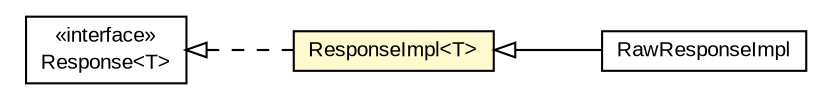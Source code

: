 #!/usr/local/bin/dot
#
# Class diagram 
# Generated by UMLGraph version R5_6-24-gf6e263 (http://www.umlgraph.org/)
#

digraph G {
	edge [fontname="arial",fontsize=10,labelfontname="arial",labelfontsize=10];
	node [fontname="arial",fontsize=10,shape=plaintext];
	nodesep=0.25;
	ranksep=0.5;
	rankdir=LR;
	// io.reinert.requestor.ResponseImpl<T>
	c13824 [label=<<table title="io.reinert.requestor.ResponseImpl" border="0" cellborder="1" cellspacing="0" cellpadding="2" port="p" bgcolor="lemonChiffon" href="./ResponseImpl.html">
		<tr><td><table border="0" cellspacing="0" cellpadding="1">
<tr><td align="center" balign="center"> ResponseImpl&lt;T&gt; </td></tr>
		</table></td></tr>
		</table>>, URL="./ResponseImpl.html", fontname="arial", fontcolor="black", fontsize=10.0];
	// io.reinert.requestor.Response<T>
	c13827 [label=<<table title="io.reinert.requestor.Response" border="0" cellborder="1" cellspacing="0" cellpadding="2" port="p" href="./Response.html">
		<tr><td><table border="0" cellspacing="0" cellpadding="1">
<tr><td align="center" balign="center"> &#171;interface&#187; </td></tr>
<tr><td align="center" balign="center"> Response&lt;T&gt; </td></tr>
		</table></td></tr>
		</table>>, URL="./Response.html", fontname="arial", fontcolor="black", fontsize=10.0];
	// io.reinert.requestor.RawResponseImpl
	c13851 [label=<<table title="io.reinert.requestor.RawResponseImpl" border="0" cellborder="1" cellspacing="0" cellpadding="2" port="p" href="./RawResponseImpl.html">
		<tr><td><table border="0" cellspacing="0" cellpadding="1">
<tr><td align="center" balign="center"> RawResponseImpl </td></tr>
		</table></td></tr>
		</table>>, URL="./RawResponseImpl.html", fontname="arial", fontcolor="black", fontsize=10.0];
	//io.reinert.requestor.ResponseImpl<T> implements io.reinert.requestor.Response<T>
	c13827:p -> c13824:p [dir=back,arrowtail=empty,style=dashed];
	//io.reinert.requestor.RawResponseImpl extends io.reinert.requestor.ResponseImpl<io.reinert.requestor.Payload>
	c13824:p -> c13851:p [dir=back,arrowtail=empty];
}

